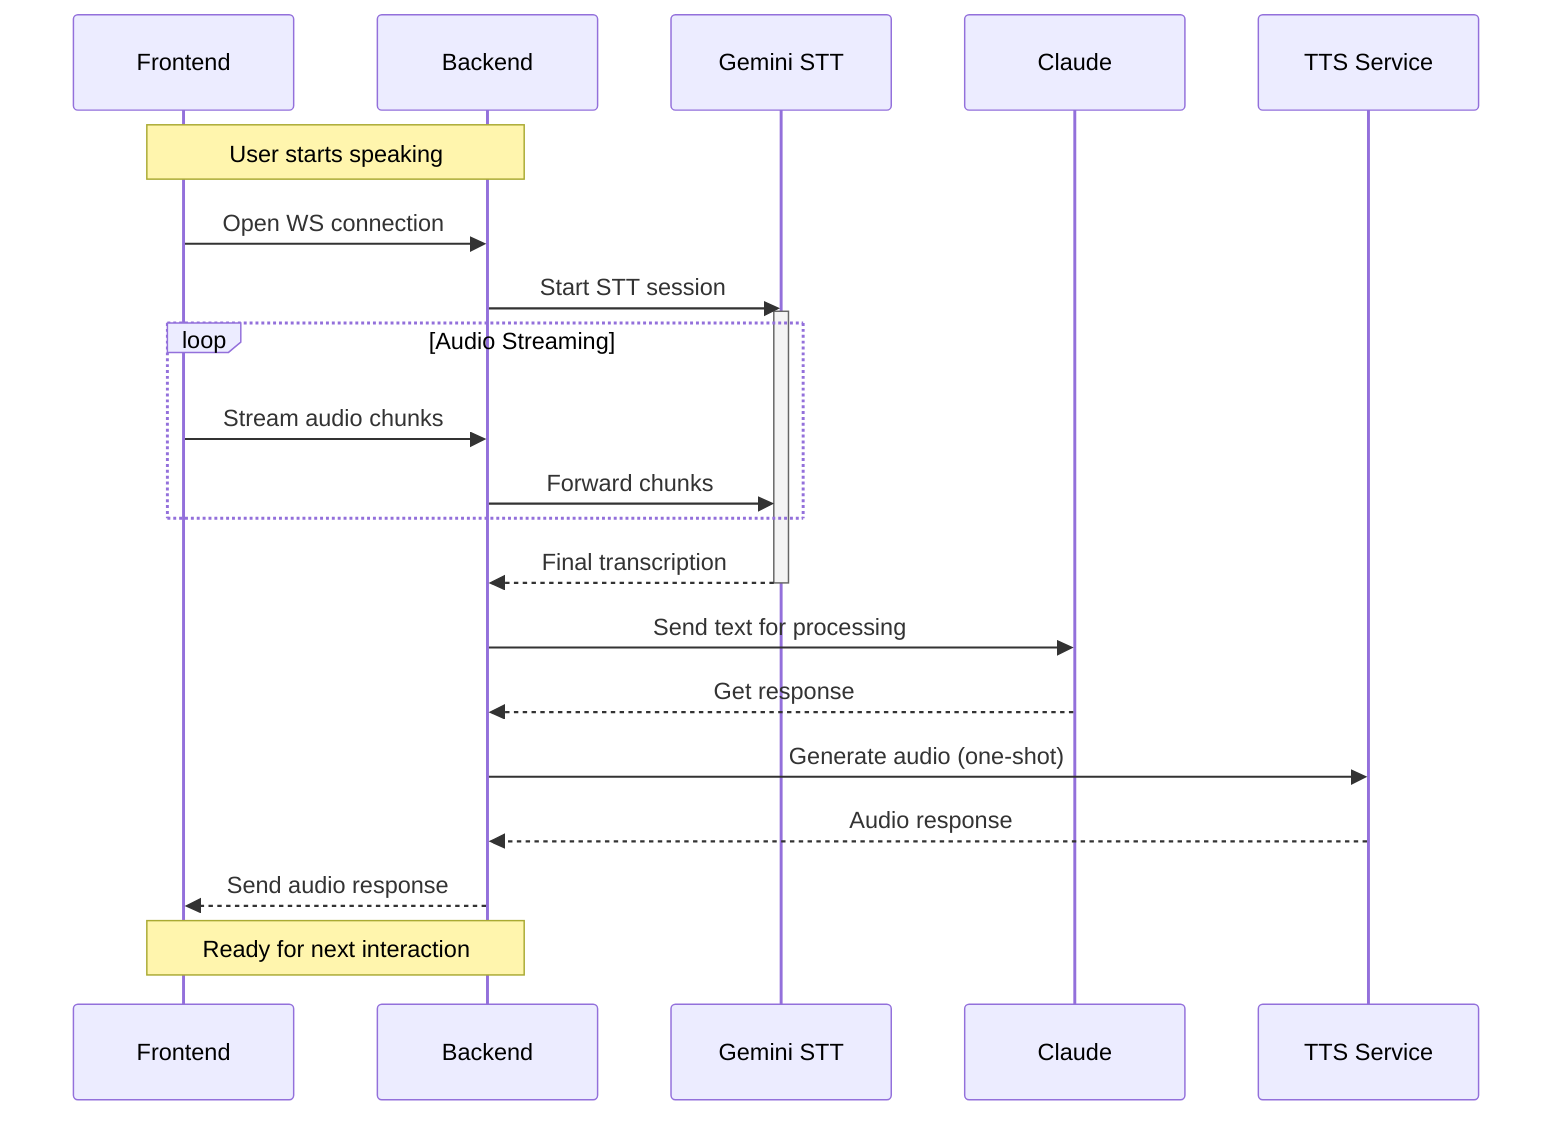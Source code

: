 sequenceDiagram
    participant FE as Frontend
    participant BE as Backend
    participant Gemini as Gemini STT
    participant Claude as Claude
    participant TTS as TTS Service

    Note over FE,BE: User starts speaking
    FE->>BE: Open WS connection
    BE->>Gemini: Start STT session
    activate Gemini
    
    loop Audio Streaming
        FE->>BE: Stream audio chunks
        BE->>Gemini: Forward chunks
    end
    
    Gemini-->>BE: Final transcription
    deactivate Gemini
    
    BE->>Claude: Send text for processing
    Claude-->>BE: Get response
    
    BE->>TTS: Generate audio (one-shot)
    TTS-->>BE: Audio response
    BE-->>FE: Send audio response

    Note over FE,BE: Ready for next interaction